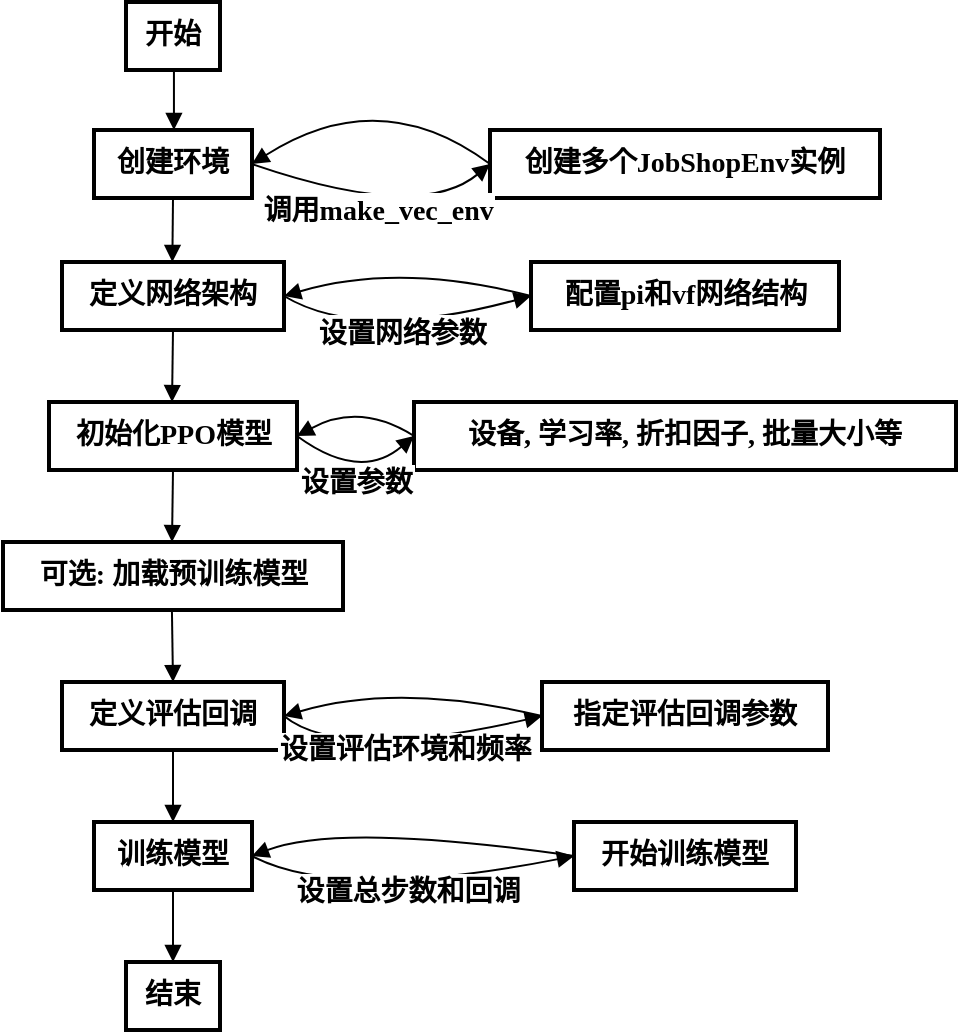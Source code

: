 <mxfile version="24.0.2" type="github">
  <diagram name="第 1 页" id="WZUUEtEiYAOvaGIoUnwS">
    <mxGraphModel dx="1122" dy="713" grid="1" gridSize="10" guides="1" tooltips="1" connect="1" arrows="1" fold="1" page="1" pageScale="1" pageWidth="827" pageHeight="1169" math="0" shadow="0">
      <root>
        <mxCell id="0" />
        <mxCell id="1" parent="0" />
        <mxCell id="pIG3mD20uddqKCPywI0W-1" value="开始" style="whiteSpace=wrap;strokeWidth=2;fontFamily=宋体-简;fontStyle=1;fontSize=14;" vertex="1" parent="1">
          <mxGeometry x="373" y="40" width="47" height="34" as="geometry" />
        </mxCell>
        <mxCell id="pIG3mD20uddqKCPywI0W-2" value="创建环境" style="whiteSpace=wrap;strokeWidth=2;fontFamily=宋体-简;fontStyle=1;fontSize=14;" vertex="1" parent="1">
          <mxGeometry x="357" y="104" width="79" height="34" as="geometry" />
        </mxCell>
        <mxCell id="pIG3mD20uddqKCPywI0W-3" value="定义网络架构" style="whiteSpace=wrap;strokeWidth=2;fontFamily=宋体-简;fontStyle=1;fontSize=14;" vertex="1" parent="1">
          <mxGeometry x="341" y="170" width="111" height="34" as="geometry" />
        </mxCell>
        <mxCell id="pIG3mD20uddqKCPywI0W-4" value="初始化PPO模型" style="whiteSpace=wrap;strokeWidth=2;fontFamily=宋体-简;fontStyle=1;fontSize=14;" vertex="1" parent="1">
          <mxGeometry x="334.5" y="240" width="124" height="34" as="geometry" />
        </mxCell>
        <mxCell id="pIG3mD20uddqKCPywI0W-5" value="可选: 加载预训练模型" style="whiteSpace=wrap;strokeWidth=2;fontFamily=宋体-简;fontStyle=1;fontSize=14;" vertex="1" parent="1">
          <mxGeometry x="311.5" y="310" width="170" height="34" as="geometry" />
        </mxCell>
        <mxCell id="pIG3mD20uddqKCPywI0W-6" value="定义评估回调" style="whiteSpace=wrap;strokeWidth=2;fontFamily=宋体-简;fontStyle=1;fontSize=14;" vertex="1" parent="1">
          <mxGeometry x="341" y="380" width="111" height="34" as="geometry" />
        </mxCell>
        <mxCell id="pIG3mD20uddqKCPywI0W-7" value="训练模型" style="whiteSpace=wrap;strokeWidth=2;fontFamily=宋体-简;fontStyle=1;fontSize=14;" vertex="1" parent="1">
          <mxGeometry x="357" y="450" width="79" height="34" as="geometry" />
        </mxCell>
        <mxCell id="pIG3mD20uddqKCPywI0W-8" value="结束" style="whiteSpace=wrap;strokeWidth=2;fontFamily=宋体-简;fontStyle=1;fontSize=14;" vertex="1" parent="1">
          <mxGeometry x="373" y="520" width="47" height="34" as="geometry" />
        </mxCell>
        <mxCell id="pIG3mD20uddqKCPywI0W-9" value="创建多个JobShopEnv实例" style="whiteSpace=wrap;strokeWidth=2;fontFamily=宋体-简;fontStyle=1;fontSize=14;" vertex="1" parent="1">
          <mxGeometry x="555" y="104" width="195" height="34" as="geometry" />
        </mxCell>
        <mxCell id="pIG3mD20uddqKCPywI0W-10" value="配置pi和vf网络结构" style="whiteSpace=wrap;strokeWidth=2;fontFamily=宋体-简;fontStyle=1;fontSize=14;" vertex="1" parent="1">
          <mxGeometry x="575.5" y="170" width="154" height="34" as="geometry" />
        </mxCell>
        <mxCell id="pIG3mD20uddqKCPywI0W-11" value="设备, 学习率, 折扣因子, 批量大小等" style="whiteSpace=wrap;strokeWidth=2;fontFamily=宋体-简;fontStyle=1;fontSize=14;" vertex="1" parent="1">
          <mxGeometry x="517" y="240" width="271" height="34" as="geometry" />
        </mxCell>
        <mxCell id="pIG3mD20uddqKCPywI0W-12" value="指定评估回调参数" style="whiteSpace=wrap;strokeWidth=2;fontFamily=宋体-简;fontStyle=1;fontSize=14;" vertex="1" parent="1">
          <mxGeometry x="581" y="380" width="143" height="34" as="geometry" />
        </mxCell>
        <mxCell id="pIG3mD20uddqKCPywI0W-13" value="开始训练模型" style="whiteSpace=wrap;strokeWidth=2;fontFamily=宋体-简;fontStyle=1;fontSize=14;" vertex="1" parent="1">
          <mxGeometry x="597" y="450" width="111" height="34" as="geometry" />
        </mxCell>
        <mxCell id="pIG3mD20uddqKCPywI0W-14" value="" style="curved=1;startArrow=none;endArrow=block;exitX=0.51;exitY=0.985;entryX=0.506;entryY=-0.015;rounded=0;fontFamily=宋体-简;fontStyle=1;fontSize=14;" edge="1" parent="1" source="pIG3mD20uddqKCPywI0W-1" target="pIG3mD20uddqKCPywI0W-2">
          <mxGeometry relative="1" as="geometry">
            <Array as="points" />
          </mxGeometry>
        </mxCell>
        <mxCell id="pIG3mD20uddqKCPywI0W-15" value="" style="curved=1;startArrow=none;endArrow=block;exitX=0.5;exitY=1;entryX=0.497;entryY=-0.015;rounded=0;exitDx=0;exitDy=0;fontFamily=宋体-简;fontStyle=1;fontSize=14;" edge="1" parent="1" source="pIG3mD20uddqKCPywI0W-2" target="pIG3mD20uddqKCPywI0W-3">
          <mxGeometry relative="1" as="geometry">
            <Array as="points" />
          </mxGeometry>
        </mxCell>
        <mxCell id="pIG3mD20uddqKCPywI0W-16" value="" style="curved=0;startArrow=none;endArrow=block;exitX=0.5;exitY=1;entryX=0.496;entryY=-0.015;rounded=0;exitDx=0;exitDy=0;fontFamily=宋体-简;fontStyle=1;fontSize=14;" edge="1" parent="1" source="pIG3mD20uddqKCPywI0W-3" target="pIG3mD20uddqKCPywI0W-4">
          <mxGeometry relative="1" as="geometry">
            <Array as="points" />
          </mxGeometry>
        </mxCell>
        <mxCell id="pIG3mD20uddqKCPywI0W-17" value="" style="curved=0;startArrow=none;endArrow=block;entryX=0.497;entryY=-0.015;rounded=0;exitX=0.5;exitY=1;exitDx=0;exitDy=0;fontFamily=宋体-简;fontStyle=1;fontSize=14;" edge="1" parent="1" source="pIG3mD20uddqKCPywI0W-4" target="pIG3mD20uddqKCPywI0W-5">
          <mxGeometry relative="1" as="geometry">
            <Array as="points" />
            <mxPoint x="396" y="350" as="sourcePoint" />
          </mxGeometry>
        </mxCell>
        <mxCell id="pIG3mD20uddqKCPywI0W-18" value="" style="curved=1;startArrow=none;endArrow=block;exitX=0.497;exitY=0.971;entryX=0.5;entryY=0;rounded=0;fontFamily=宋体-简;fontStyle=1;fontSize=14;" edge="1" parent="1" source="pIG3mD20uddqKCPywI0W-5" target="pIG3mD20uddqKCPywI0W-6">
          <mxGeometry relative="1" as="geometry">
            <Array as="points" />
          </mxGeometry>
        </mxCell>
        <mxCell id="pIG3mD20uddqKCPywI0W-19" value="" style="curved=1;startArrow=none;endArrow=block;exitX=0.5;exitY=1;entryX=0.5;entryY=0;rounded=0;exitDx=0;exitDy=0;fontFamily=宋体-简;fontStyle=1;fontSize=14;" edge="1" parent="1" source="pIG3mD20uddqKCPywI0W-6" target="pIG3mD20uddqKCPywI0W-7">
          <mxGeometry relative="1" as="geometry">
            <Array as="points" />
          </mxGeometry>
        </mxCell>
        <mxCell id="pIG3mD20uddqKCPywI0W-20" value="" style="curved=1;startArrow=none;endArrow=block;exitX=0.5;exitY=1;entryX=0.5;entryY=0;rounded=0;exitDx=0;exitDy=0;fontFamily=宋体-简;fontStyle=1;fontSize=14;" edge="1" parent="1" source="pIG3mD20uddqKCPywI0W-7" target="pIG3mD20uddqKCPywI0W-8">
          <mxGeometry relative="1" as="geometry">
            <Array as="points" />
          </mxGeometry>
        </mxCell>
        <mxCell id="pIG3mD20uddqKCPywI0W-21" value="调用make_vec_env" style="curved=1;startArrow=none;endArrow=block;exitX=1;exitY=0.5;entryX=0;entryY=0.5;rounded=0;exitDx=0;exitDy=0;entryDx=0;entryDy=0;fontFamily=宋体-简;fontStyle=1;fontSize=14;" edge="1" parent="1" source="pIG3mD20uddqKCPywI0W-2" target="pIG3mD20uddqKCPywI0W-9">
          <mxGeometry relative="1" as="geometry">
            <Array as="points">
              <mxPoint x="520" y="150" />
            </Array>
          </mxGeometry>
        </mxCell>
        <mxCell id="pIG3mD20uddqKCPywI0W-22" value="" style="curved=1;startArrow=none;endArrow=block;exitX=0;exitY=0.5;entryX=1;entryY=0.5;rounded=0;entryDx=0;entryDy=0;exitDx=0;exitDy=0;fontFamily=宋体-简;fontStyle=1;fontSize=14;" edge="1" parent="1" source="pIG3mD20uddqKCPywI0W-9" target="pIG3mD20uddqKCPywI0W-2">
          <mxGeometry relative="1" as="geometry">
            <Array as="points">
              <mxPoint x="500" y="80" />
            </Array>
          </mxGeometry>
        </mxCell>
        <mxCell id="pIG3mD20uddqKCPywI0W-23" value="设置网络参数" style="curved=1;startArrow=none;endArrow=block;rounded=0;exitX=1;exitY=0.5;exitDx=0;exitDy=0;entryX=0;entryY=0.5;entryDx=0;entryDy=0;fontFamily=宋体-简;fontStyle=1;fontSize=14;" edge="1" parent="1" source="pIG3mD20uddqKCPywI0W-3" target="pIG3mD20uddqKCPywI0W-10">
          <mxGeometry relative="1" as="geometry">
            <Array as="points">
              <mxPoint x="490" y="210" />
            </Array>
            <mxPoint x="408" y="204" as="sourcePoint" />
            <mxPoint x="590" y="197" as="targetPoint" />
          </mxGeometry>
        </mxCell>
        <mxCell id="pIG3mD20uddqKCPywI0W-24" value="" style="curved=1;startArrow=none;endArrow=block;entryX=1;entryY=0.5;rounded=0;entryDx=0;entryDy=0;exitX=0;exitY=0.5;exitDx=0;exitDy=0;fontFamily=宋体-简;fontStyle=1;fontSize=14;" edge="1" parent="1" source="pIG3mD20uddqKCPywI0W-10" target="pIG3mD20uddqKCPywI0W-3">
          <mxGeometry relative="1" as="geometry">
            <Array as="points">
              <mxPoint x="510" y="170" />
            </Array>
            <mxPoint x="590" y="200" as="sourcePoint" />
          </mxGeometry>
        </mxCell>
        <mxCell id="pIG3mD20uddqKCPywI0W-25" value="设置参数" style="curved=1;startArrow=none;endArrow=block;exitX=1;exitY=0.5;entryX=0;entryY=0.5;rounded=0;entryDx=0;entryDy=0;exitDx=0;exitDy=0;fontFamily=宋体-简;fontStyle=1;fontSize=14;" edge="1" parent="1" source="pIG3mD20uddqKCPywI0W-4" target="pIG3mD20uddqKCPywI0W-11">
          <mxGeometry relative="1" as="geometry">
            <Array as="points">
              <mxPoint x="490" y="280" />
            </Array>
          </mxGeometry>
        </mxCell>
        <mxCell id="pIG3mD20uddqKCPywI0W-26" value="" style="curved=1;startArrow=none;endArrow=block;exitX=0;exitY=0.5;entryX=1;entryY=0.5;rounded=0;exitDx=0;exitDy=0;entryDx=0;entryDy=0;fontFamily=宋体-简;fontStyle=1;fontSize=14;" edge="1" parent="1" source="pIG3mD20uddqKCPywI0W-11" target="pIG3mD20uddqKCPywI0W-4">
          <mxGeometry relative="1" as="geometry">
            <Array as="points">
              <mxPoint x="490" y="240" />
            </Array>
          </mxGeometry>
        </mxCell>
        <mxCell id="pIG3mD20uddqKCPywI0W-27" value="设置评估环境和频率" style="curved=1;startArrow=none;endArrow=block;exitX=1;exitY=0.5;entryX=0;entryY=0.5;rounded=0;entryDx=0;entryDy=0;exitDx=0;exitDy=0;fontFamily=宋体-简;fontStyle=1;fontSize=14;" edge="1" parent="1" source="pIG3mD20uddqKCPywI0W-6" target="pIG3mD20uddqKCPywI0W-12">
          <mxGeometry relative="1" as="geometry">
            <Array as="points">
              <mxPoint x="480" y="420" />
            </Array>
          </mxGeometry>
        </mxCell>
        <mxCell id="pIG3mD20uddqKCPywI0W-28" value="" style="curved=1;startArrow=none;endArrow=block;exitX=0;exitY=0.5;entryX=1;entryY=0.5;rounded=0;entryDx=0;entryDy=0;exitDx=0;exitDy=0;fontFamily=宋体-简;fontStyle=1;fontSize=14;" edge="1" parent="1" source="pIG3mD20uddqKCPywI0W-12" target="pIG3mD20uddqKCPywI0W-6">
          <mxGeometry relative="1" as="geometry">
            <Array as="points">
              <mxPoint x="510" y="380" />
            </Array>
          </mxGeometry>
        </mxCell>
        <mxCell id="pIG3mD20uddqKCPywI0W-29" value="设置总步数和回调" style="curved=1;startArrow=none;endArrow=block;exitX=1;exitY=0.5;entryX=0;entryY=0.5;rounded=0;entryDx=0;entryDy=0;exitDx=0;exitDy=0;fontFamily=宋体-简;fontStyle=1;fontSize=14;" edge="1" parent="1" source="pIG3mD20uddqKCPywI0W-7" target="pIG3mD20uddqKCPywI0W-13">
          <mxGeometry relative="1" as="geometry">
            <Array as="points">
              <mxPoint x="480" y="490" />
            </Array>
          </mxGeometry>
        </mxCell>
        <mxCell id="pIG3mD20uddqKCPywI0W-30" value="" style="curved=1;startArrow=none;endArrow=block;exitX=0;exitY=0.5;entryX=1;entryY=0.5;rounded=0;entryDx=0;entryDy=0;exitDx=0;exitDy=0;fontFamily=宋体-简;fontStyle=1;fontSize=14;" edge="1" parent="1" source="pIG3mD20uddqKCPywI0W-13" target="pIG3mD20uddqKCPywI0W-7">
          <mxGeometry relative="1" as="geometry">
            <Array as="points">
              <mxPoint x="480" y="450" />
            </Array>
          </mxGeometry>
        </mxCell>
      </root>
    </mxGraphModel>
  </diagram>
</mxfile>
